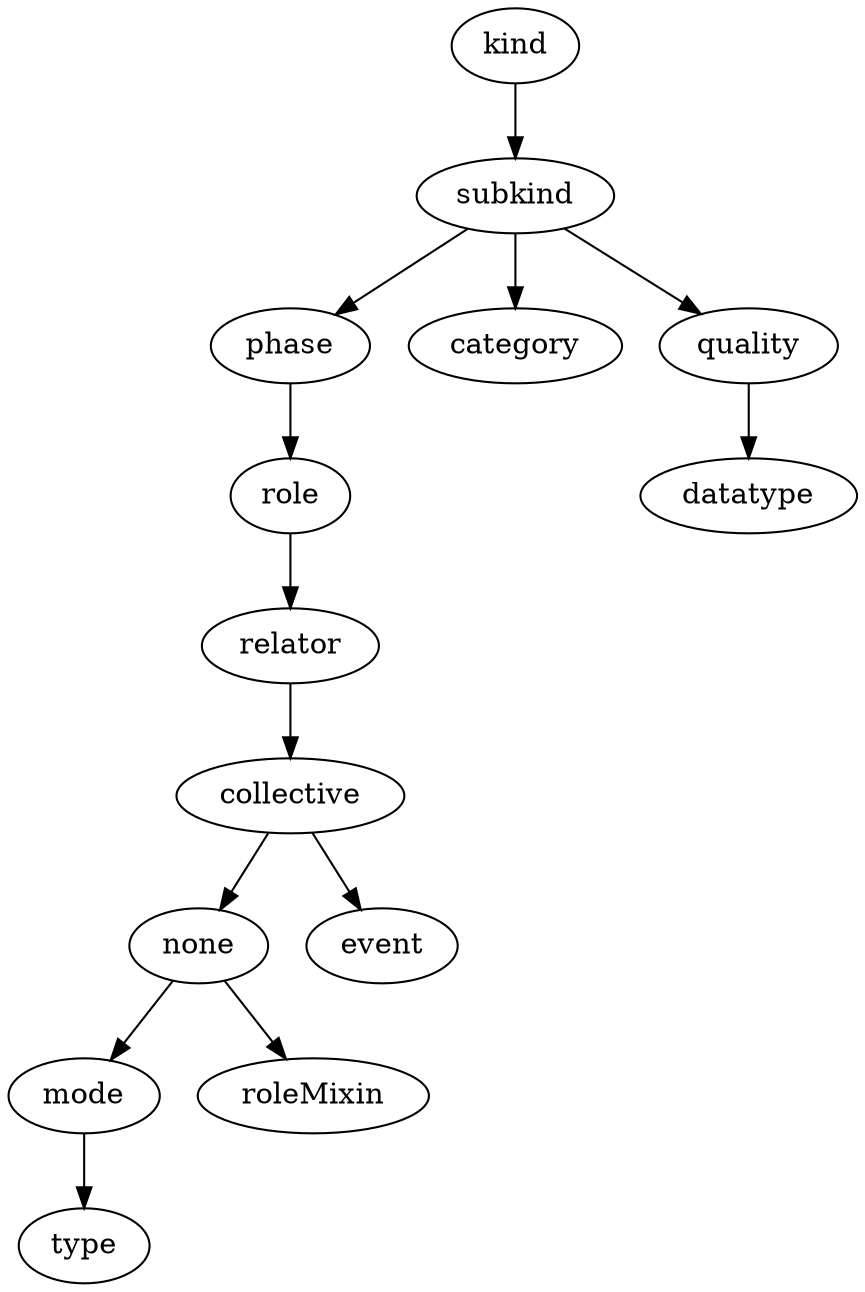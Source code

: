 strict digraph  {
kind;
subkind;
phase;
category;
quality;
role;
relator;
collective;
none;
event;
mode;
roleMixin;
type;
datatype;
kind -> subkind;
subkind -> phase;
subkind -> category;
subkind -> quality;
phase -> role;
quality -> datatype;
role -> relator;
relator -> collective;
collective -> none;
collective -> event;
none -> mode;
none -> roleMixin;
mode -> type;
}
